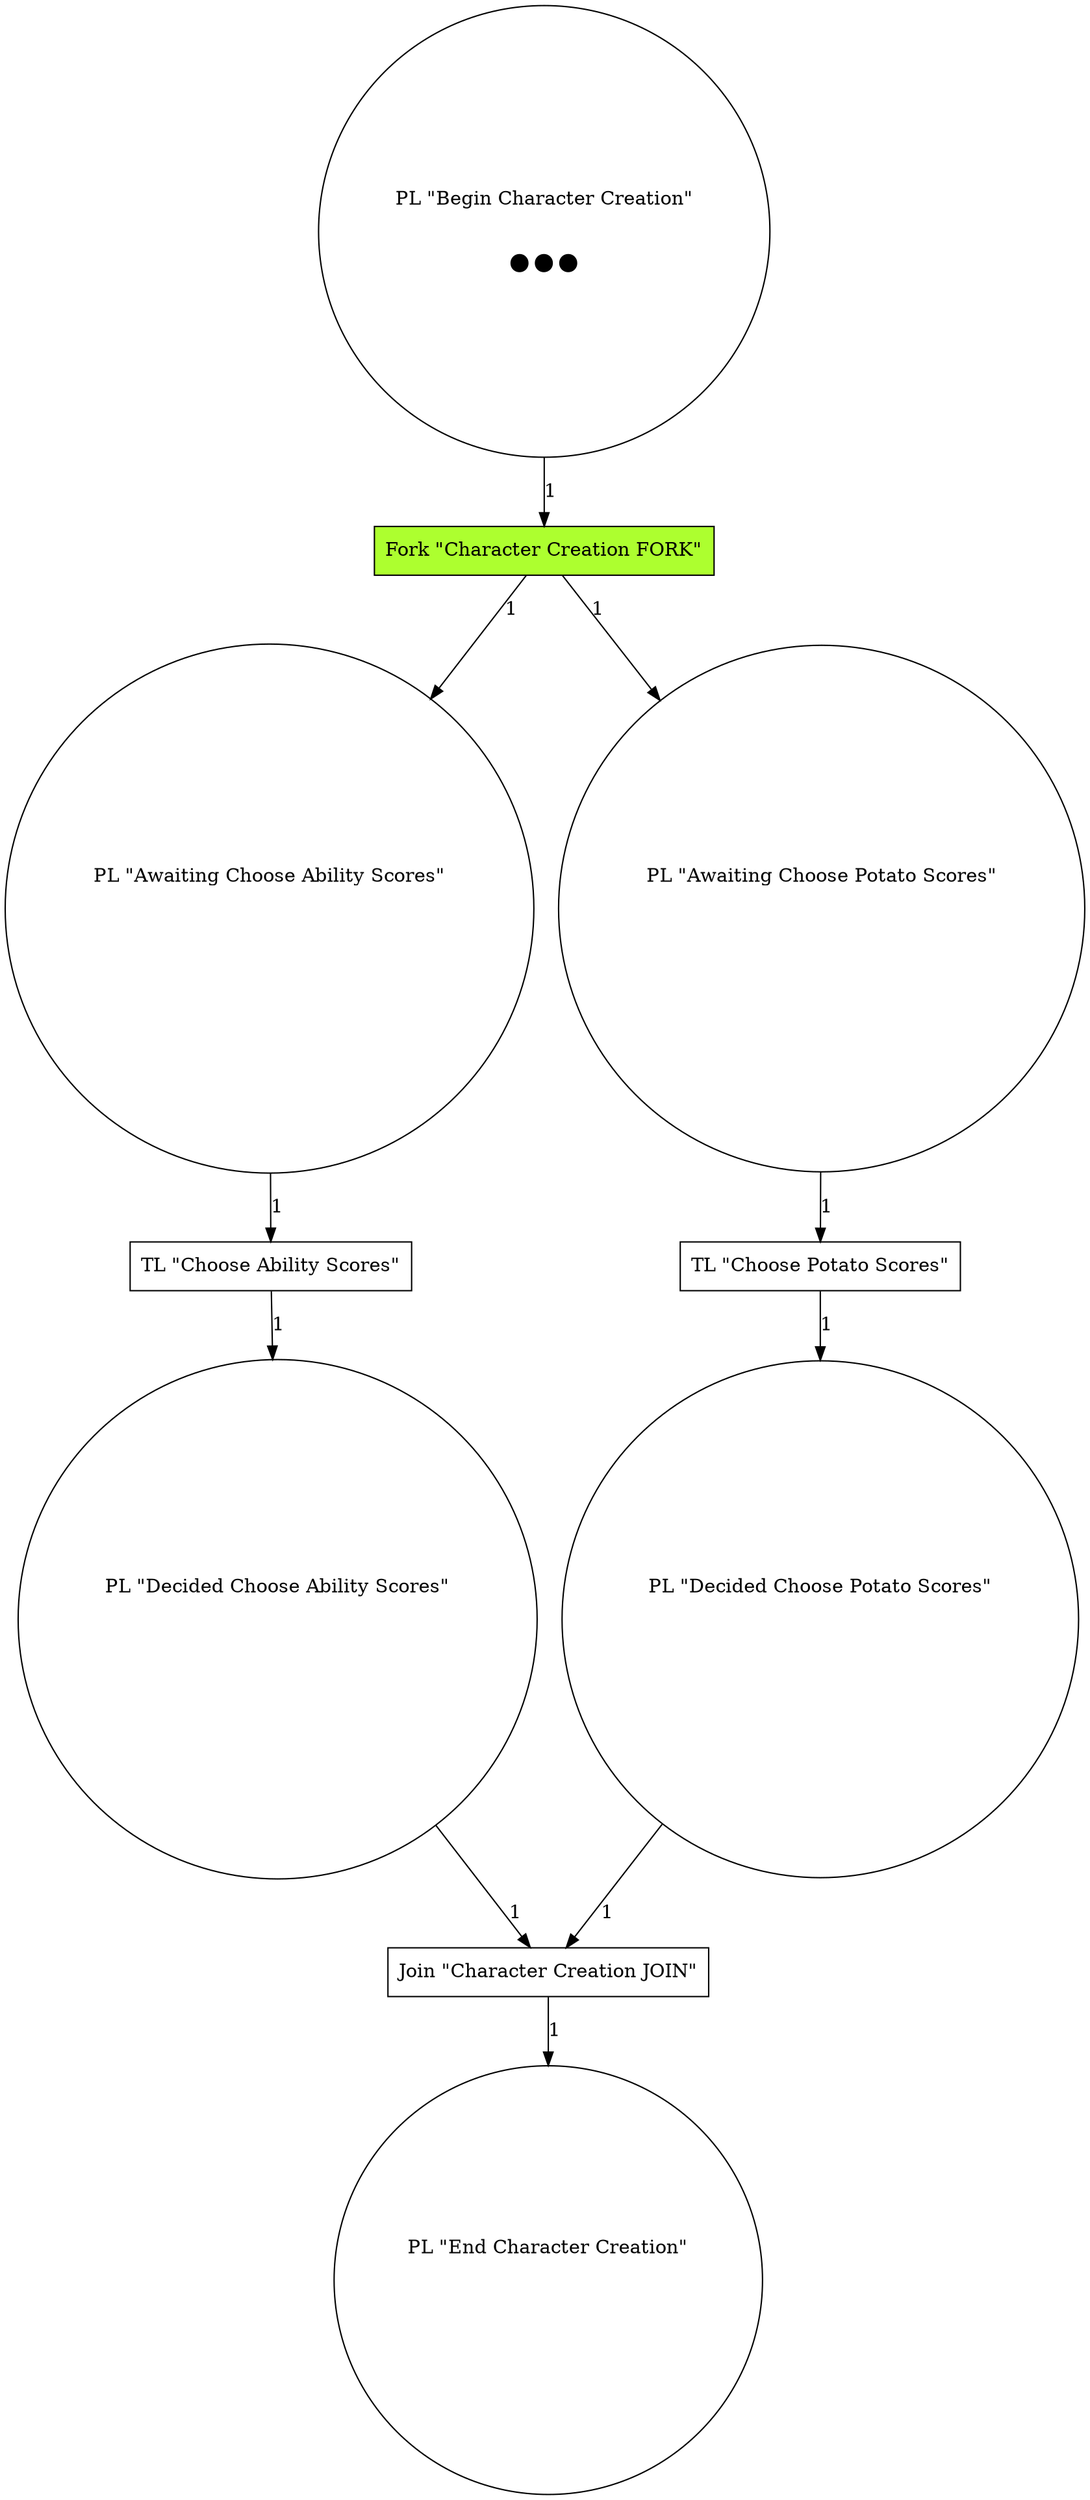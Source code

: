 digraph {
    1 [label="PL \"Begin Character Creation\"\n\n\n ⬤ ⬤ ⬤ "
      ,shape=circle];
    2 [label="PL \"Awaiting Choose Ability Scores\"\n\n\n "
      ,shape=circle];
    3 [label="PL \"Decided Choose Ability Scores\"\n\n\n "
      ,shape=circle];
    4 [label="PL \"Awaiting Choose Potato Scores\"\n\n\n "
      ,shape=circle];
    5 [label="PL \"Decided Choose Potato Scores\"\n\n\n "
      ,shape=circle];
    6 [label="PL \"End Character Creation\"\n\n\n "
      ,shape=circle];
    7 [label="Fork \"Character Creation FORK\""
      ,shape=box
      ,style=filled
      ,fillcolor=greenyellow];
    8 [label="TL \"Choose Ability Scores\""
      ,shape=box];
    9 [label="TL \"Choose Potato Scores\""
      ,shape=box];
    10 [label="Join \"Character Creation JOIN\""
       ,shape=box];
    1 -> 7 [label=1];
    2 -> 8 [label=1];
    3 -> 10 [label=1];
    4 -> 9 [label=1];
    5 -> 10 [label=1];
    7 -> 2 [label=1];
    7 -> 4 [label=1];
    8 -> 3 [label=1];
    9 -> 5 [label=1];
    10 -> 6 [label=1];
}